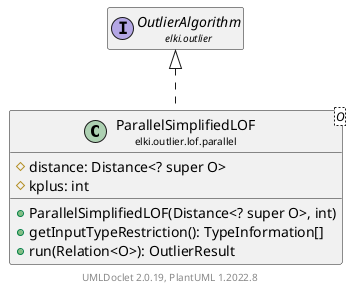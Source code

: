 @startuml
    remove .*\.(Instance|Par|Parameterizer|Factory)$
    set namespaceSeparator none
    hide empty fields
    hide empty methods

    class "<size:14>ParallelSimplifiedLOF\n<size:10>elki.outlier.lof.parallel" as elki.outlier.lof.parallel.ParallelSimplifiedLOF<O> [[ParallelSimplifiedLOF.html]] {
        #distance: Distance<? super O>
        #kplus: int
        +ParallelSimplifiedLOF(Distance<? super O>, int)
        +getInputTypeRestriction(): TypeInformation[]
        +run(Relation<O>): OutlierResult
    }

    interface "<size:14>OutlierAlgorithm\n<size:10>elki.outlier" as elki.outlier.OutlierAlgorithm [[../../OutlierAlgorithm.html]]
    class "<size:14>ParallelSimplifiedLOF.Par\n<size:10>elki.outlier.lof.parallel" as elki.outlier.lof.parallel.ParallelSimplifiedLOF.Par<O>

    elki.outlier.OutlierAlgorithm <|.. elki.outlier.lof.parallel.ParallelSimplifiedLOF
    elki.outlier.lof.parallel.ParallelSimplifiedLOF +-- elki.outlier.lof.parallel.ParallelSimplifiedLOF.Par

    center footer UMLDoclet 2.0.19, PlantUML 1.2022.8
@enduml
